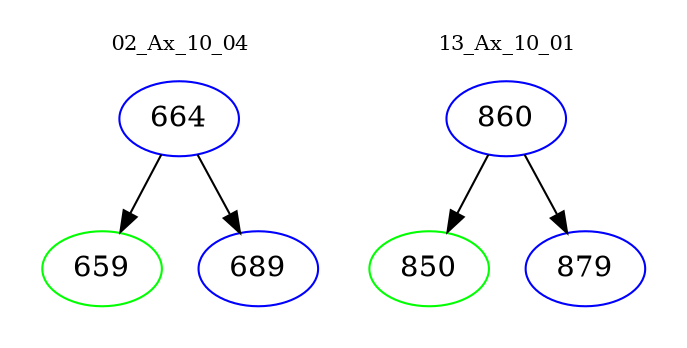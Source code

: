 digraph{
subgraph cluster_0 {
color = white
label = "02_Ax_10_04";
fontsize=10;
T0_664 [label="664", color="blue"]
T0_664 -> T0_659 [color="black"]
T0_659 [label="659", color="green"]
T0_664 -> T0_689 [color="black"]
T0_689 [label="689", color="blue"]
}
subgraph cluster_1 {
color = white
label = "13_Ax_10_01";
fontsize=10;
T1_860 [label="860", color="blue"]
T1_860 -> T1_850 [color="black"]
T1_850 [label="850", color="green"]
T1_860 -> T1_879 [color="black"]
T1_879 [label="879", color="blue"]
}
}
